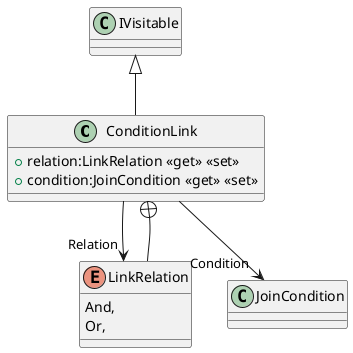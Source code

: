 @startuml
class ConditionLink {
    + relation:LinkRelation <<get>> <<set>>
    + condition:JoinCondition <<get>> <<set>>
}
enum LinkRelation {
    And,
    Or,
}
IVisitable <|-- ConditionLink
ConditionLink --> "Relation" LinkRelation
ConditionLink --> "Condition" JoinCondition
ConditionLink +-- LinkRelation
@enduml
